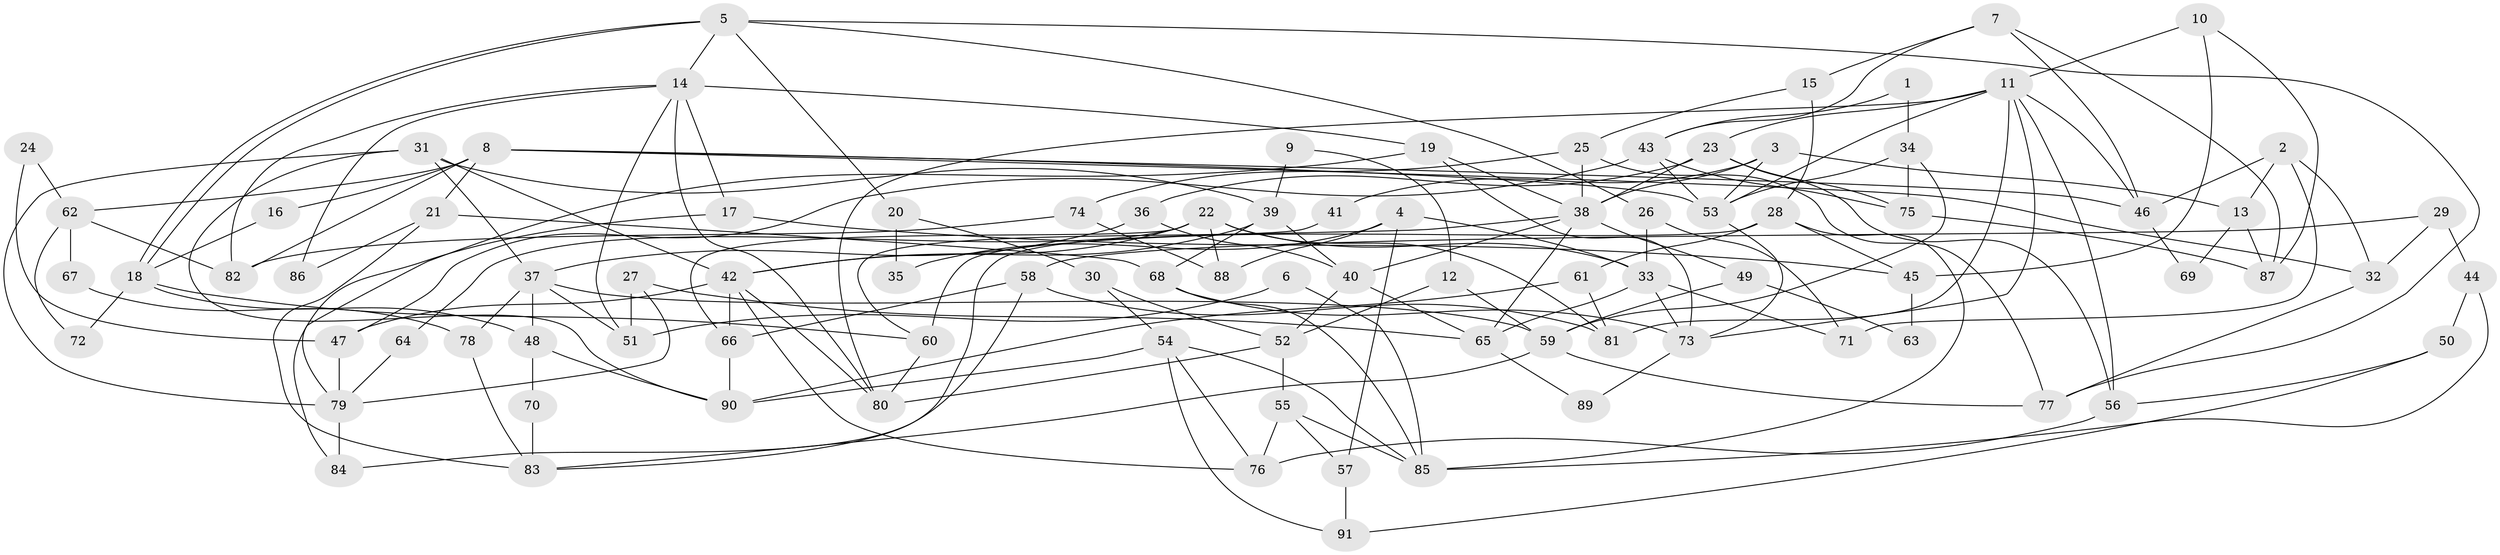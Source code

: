 // Generated by graph-tools (version 1.1) at 2025/02/03/09/25 03:02:07]
// undirected, 91 vertices, 182 edges
graph export_dot {
graph [start="1"]
  node [color=gray90,style=filled];
  1;
  2;
  3;
  4;
  5;
  6;
  7;
  8;
  9;
  10;
  11;
  12;
  13;
  14;
  15;
  16;
  17;
  18;
  19;
  20;
  21;
  22;
  23;
  24;
  25;
  26;
  27;
  28;
  29;
  30;
  31;
  32;
  33;
  34;
  35;
  36;
  37;
  38;
  39;
  40;
  41;
  42;
  43;
  44;
  45;
  46;
  47;
  48;
  49;
  50;
  51;
  52;
  53;
  54;
  55;
  56;
  57;
  58;
  59;
  60;
  61;
  62;
  63;
  64;
  65;
  66;
  67;
  68;
  69;
  70;
  71;
  72;
  73;
  74;
  75;
  76;
  77;
  78;
  79;
  80;
  81;
  82;
  83;
  84;
  85;
  86;
  87;
  88;
  89;
  90;
  91;
  1 -- 34;
  1 -- 43;
  2 -- 46;
  2 -- 13;
  2 -- 32;
  2 -- 71;
  3 -- 53;
  3 -- 38;
  3 -- 13;
  3 -- 41;
  4 -- 88;
  4 -- 33;
  4 -- 35;
  4 -- 57;
  5 -- 18;
  5 -- 18;
  5 -- 14;
  5 -- 20;
  5 -- 26;
  5 -- 77;
  6 -- 85;
  6 -- 51;
  7 -- 46;
  7 -- 43;
  7 -- 15;
  7 -- 87;
  8 -- 21;
  8 -- 32;
  8 -- 16;
  8 -- 46;
  8 -- 53;
  8 -- 62;
  8 -- 82;
  9 -- 39;
  9 -- 12;
  10 -- 87;
  10 -- 11;
  10 -- 45;
  11 -- 80;
  11 -- 73;
  11 -- 23;
  11 -- 46;
  11 -- 53;
  11 -- 56;
  11 -- 81;
  12 -- 52;
  12 -- 59;
  13 -- 87;
  13 -- 69;
  14 -- 19;
  14 -- 51;
  14 -- 17;
  14 -- 80;
  14 -- 82;
  14 -- 86;
  15 -- 28;
  15 -- 25;
  16 -- 18;
  17 -- 84;
  17 -- 45;
  18 -- 60;
  18 -- 48;
  18 -- 72;
  19 -- 38;
  19 -- 73;
  19 -- 79;
  20 -- 30;
  20 -- 35;
  21 -- 68;
  21 -- 83;
  21 -- 86;
  22 -- 33;
  22 -- 66;
  22 -- 42;
  22 -- 64;
  22 -- 81;
  22 -- 88;
  23 -- 75;
  23 -- 36;
  23 -- 38;
  23 -- 56;
  24 -- 47;
  24 -- 62;
  25 -- 38;
  25 -- 74;
  25 -- 77;
  26 -- 71;
  26 -- 33;
  27 -- 79;
  27 -- 65;
  27 -- 51;
  28 -- 61;
  28 -- 45;
  28 -- 83;
  28 -- 85;
  29 -- 32;
  29 -- 58;
  29 -- 44;
  30 -- 52;
  30 -- 54;
  31 -- 39;
  31 -- 42;
  31 -- 37;
  31 -- 79;
  31 -- 90;
  32 -- 77;
  33 -- 73;
  33 -- 65;
  33 -- 71;
  34 -- 53;
  34 -- 59;
  34 -- 75;
  36 -- 40;
  36 -- 37;
  37 -- 48;
  37 -- 51;
  37 -- 59;
  37 -- 78;
  38 -- 40;
  38 -- 49;
  38 -- 60;
  38 -- 65;
  39 -- 40;
  39 -- 42;
  39 -- 68;
  40 -- 65;
  40 -- 52;
  41 -- 60;
  42 -- 76;
  42 -- 47;
  42 -- 66;
  42 -- 80;
  43 -- 53;
  43 -- 47;
  43 -- 75;
  44 -- 85;
  44 -- 50;
  45 -- 63;
  46 -- 69;
  47 -- 79;
  48 -- 70;
  48 -- 90;
  49 -- 59;
  49 -- 63;
  50 -- 56;
  50 -- 91;
  52 -- 55;
  52 -- 80;
  53 -- 73;
  54 -- 90;
  54 -- 76;
  54 -- 85;
  54 -- 91;
  55 -- 85;
  55 -- 57;
  55 -- 76;
  56 -- 76;
  57 -- 91;
  58 -- 66;
  58 -- 81;
  58 -- 84;
  59 -- 77;
  59 -- 83;
  60 -- 80;
  61 -- 81;
  61 -- 90;
  62 -- 82;
  62 -- 67;
  62 -- 72;
  64 -- 79;
  65 -- 89;
  66 -- 90;
  67 -- 78;
  68 -- 85;
  68 -- 73;
  70 -- 83;
  73 -- 89;
  74 -- 82;
  74 -- 88;
  75 -- 87;
  78 -- 83;
  79 -- 84;
}

